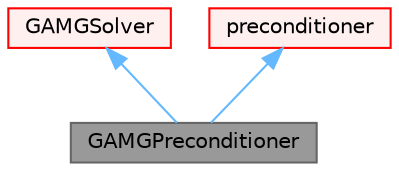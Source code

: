 digraph "GAMGPreconditioner"
{
 // LATEX_PDF_SIZE
  bgcolor="transparent";
  edge [fontname=Helvetica,fontsize=10,labelfontname=Helvetica,labelfontsize=10];
  node [fontname=Helvetica,fontsize=10,shape=box,height=0.2,width=0.4];
  Node1 [id="Node000001",label="GAMGPreconditioner",height=0.2,width=0.4,color="gray40", fillcolor="grey60", style="filled", fontcolor="black",tooltip="Geometric agglomerated algebraic multigrid preconditioner."];
  Node2 -> Node1 [id="edge1_Node000001_Node000002",dir="back",color="steelblue1",style="solid",tooltip=" "];
  Node2 [id="Node000002",label="GAMGSolver",height=0.2,width=0.4,color="red", fillcolor="#FFF0F0", style="filled",URL="$classFoam_1_1GAMGSolver.html",tooltip="Geometric agglomerated algebraic multigrid solver."];
  Node34 -> Node1 [id="edge2_Node000001_Node000034",dir="back",color="steelblue1",style="solid",tooltip=" "];
  Node34 [id="Node000034",label="preconditioner",height=0.2,width=0.4,color="red", fillcolor="#FFF0F0", style="filled",URL="$classFoam_1_1lduMatrix_1_1preconditioner.html",tooltip=" "];
}
